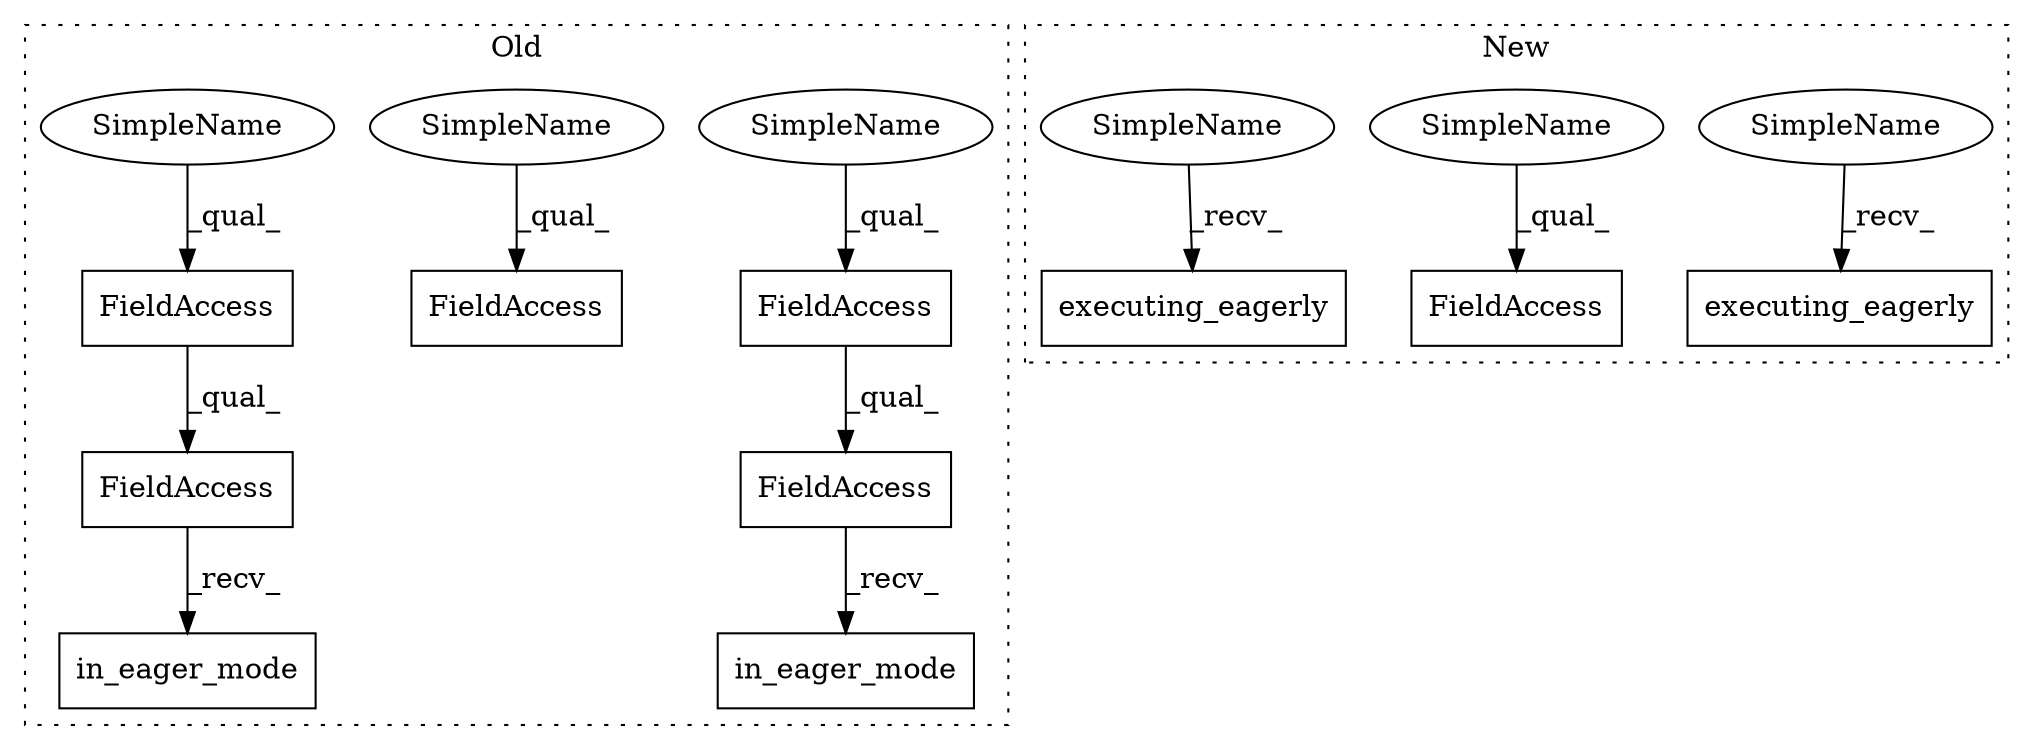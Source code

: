 digraph G {
subgraph cluster0 {
1 [label="in_eager_mode" a="32" s="34736" l="15" shape="box"];
3 [label="FieldAccess" a="22" s="34711" l="24" shape="box"];
4 [label="FieldAccess" a="22" s="34711" l="18" shape="box"];
5 [label="FieldAccess" a="22" s="33309" l="18" shape="box"];
6 [label="FieldAccess" a="22" s="33309" l="24" shape="box"];
8 [label="in_eager_mode" a="32" s="33334" l="15" shape="box"];
10 [label="FieldAccess" a="22" s="34570" l="18" shape="box"];
11 [label="SimpleName" a="42" s="34711" l="10" shape="ellipse"];
12 [label="SimpleName" a="42" s="34570" l="10" shape="ellipse"];
13 [label="SimpleName" a="42" s="33309" l="10" shape="ellipse"];
label = "Old";
style="dotted";
}
subgraph cluster1 {
2 [label="executing_eagerly" a="32" s="35194" l="19" shape="box"];
7 [label="executing_eagerly" a="32" s="35325" l="19" shape="box"];
9 [label="FieldAccess" a="22" s="34552" l="16" shape="box"];
14 [label="SimpleName" a="42" s="35183" l="10" shape="ellipse"];
15 [label="SimpleName" a="42" s="34552" l="10" shape="ellipse"];
16 [label="SimpleName" a="42" s="35314" l="10" shape="ellipse"];
label = "New";
style="dotted";
}
3 -> 1 [label="_recv_"];
4 -> 3 [label="_qual_"];
5 -> 6 [label="_qual_"];
6 -> 8 [label="_recv_"];
11 -> 4 [label="_qual_"];
12 -> 10 [label="_qual_"];
13 -> 5 [label="_qual_"];
14 -> 2 [label="_recv_"];
15 -> 9 [label="_qual_"];
16 -> 7 [label="_recv_"];
}